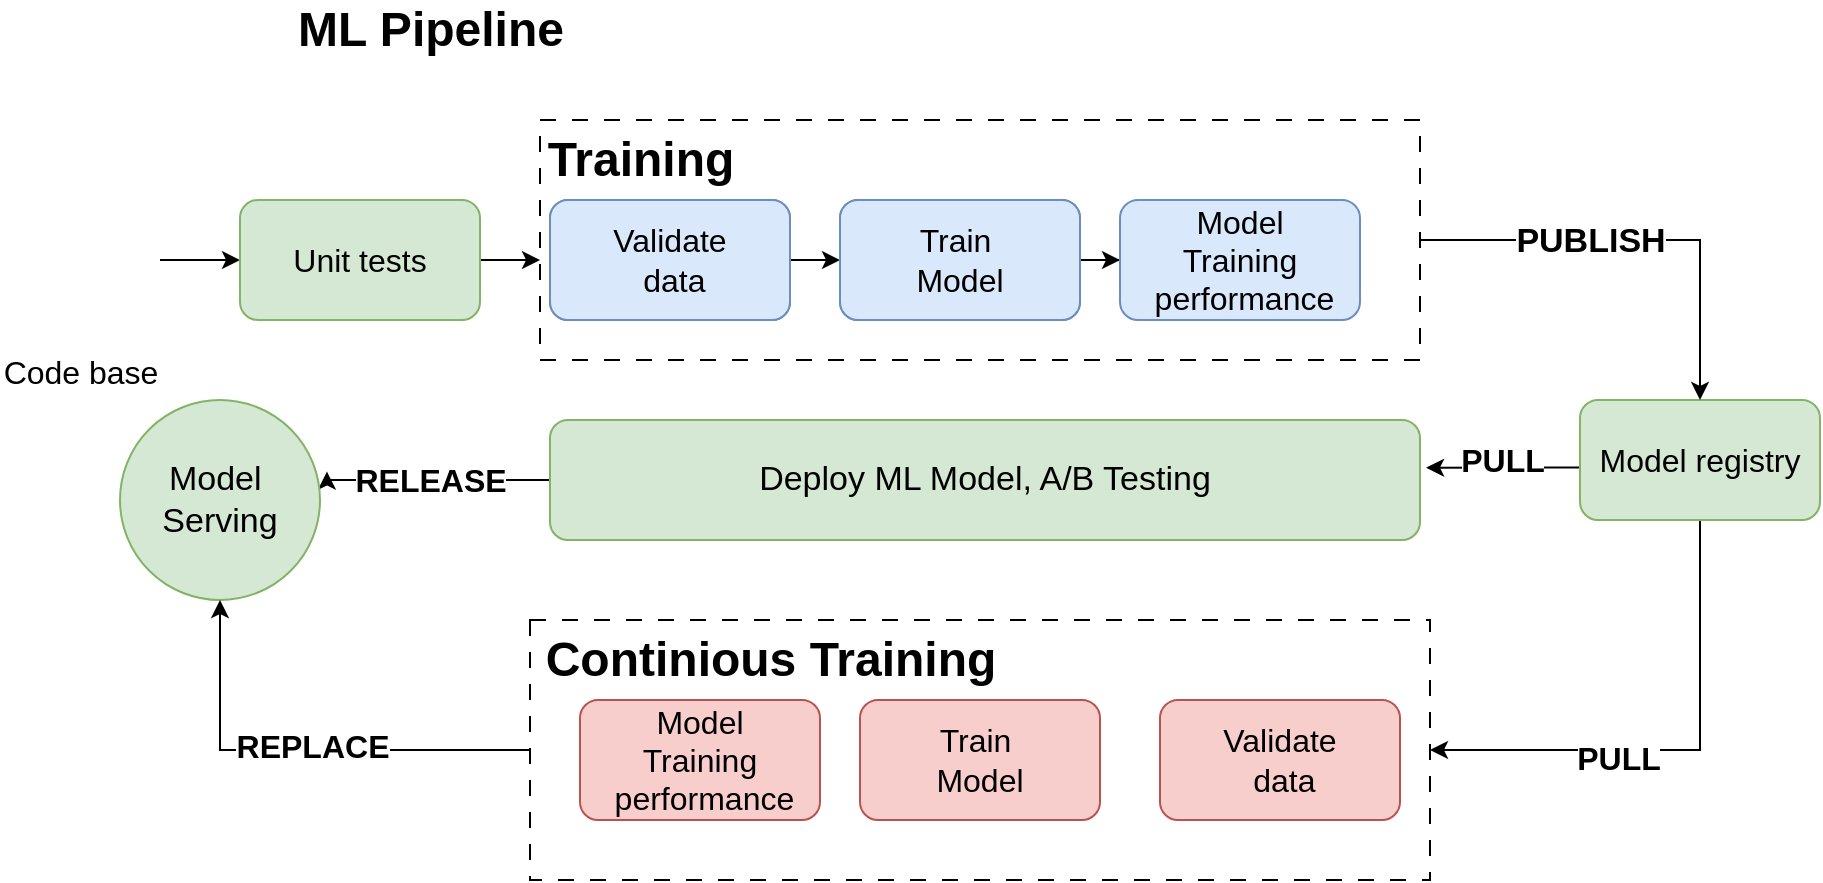 <mxfile version="21.0.6" type="device"><diagram name="Page-1" id="GQ2g21OjoDDTuYw_JZqW"><mxGraphModel dx="1900" dy="483" grid="1" gridSize="10" guides="1" tooltips="1" connect="1" arrows="1" fold="1" page="1" pageScale="1" pageWidth="850" pageHeight="1100" math="0" shadow="0"><root><mxCell id="0"/><mxCell id="1" parent="0"/><mxCell id="PXFtr3edpsSEPHkVoYPn-7" style="edgeStyle=orthogonalEdgeStyle;rounded=0;orthogonalLoop=1;jettySize=auto;html=1;entryX=0;entryY=0.5;entryDx=0;entryDy=0;" edge="1" parent="1" source="PXFtr3edpsSEPHkVoYPn-1" target="PXFtr3edpsSEPHkVoYPn-2"><mxGeometry relative="1" as="geometry"/></mxCell><mxCell id="PXFtr3edpsSEPHkVoYPn-1" value="Code base" style="shape=image;html=1;verticalAlign=top;verticalLabelPosition=bottom;labelBackgroundColor=#ffffff;imageAspect=0;aspect=fixed;image=https://cdn2.iconfinder.com/data/icons/boxicons-regular-vol-2/24/bx-git-repo-forked-128.png;fontSize=16;" vertex="1" parent="1"><mxGeometry x="-90" y="130" width="80" height="80" as="geometry"/></mxCell><mxCell id="PXFtr3edpsSEPHkVoYPn-8" style="edgeStyle=orthogonalEdgeStyle;rounded=0;orthogonalLoop=1;jettySize=auto;html=1;exitX=1;exitY=0.5;exitDx=0;exitDy=0;" edge="1" parent="1" source="PXFtr3edpsSEPHkVoYPn-2"><mxGeometry relative="1" as="geometry"><mxPoint x="180" y="170" as="targetPoint"/></mxGeometry></mxCell><mxCell id="PXFtr3edpsSEPHkVoYPn-2" value="Unit tests" style="rounded=1;whiteSpace=wrap;html=1;fontSize=16;labelBackgroundColor=none;fillColor=#d5e8d4;strokeColor=#82b366;" vertex="1" parent="1"><mxGeometry x="30" y="140" width="120" height="60" as="geometry"/></mxCell><mxCell id="PXFtr3edpsSEPHkVoYPn-9" style="edgeStyle=orthogonalEdgeStyle;rounded=0;orthogonalLoop=1;jettySize=auto;html=1;entryX=0;entryY=0.5;entryDx=0;entryDy=0;" edge="1" parent="1" source="PXFtr3edpsSEPHkVoYPn-3" target="PXFtr3edpsSEPHkVoYPn-4"><mxGeometry relative="1" as="geometry"/></mxCell><mxCell id="PXFtr3edpsSEPHkVoYPn-3" value="Validate&lt;br style=&quot;font-size: 16px;&quot;&gt;&amp;nbsp;data" style="rounded=1;whiteSpace=wrap;html=1;fontSize=16;fillColor=#dae8fc;strokeColor=#6c8ebf;" vertex="1" parent="1"><mxGeometry x="185" y="140" width="120" height="60" as="geometry"/></mxCell><mxCell id="PXFtr3edpsSEPHkVoYPn-10" style="edgeStyle=orthogonalEdgeStyle;rounded=0;orthogonalLoop=1;jettySize=auto;html=1;entryX=0;entryY=0.5;entryDx=0;entryDy=0;" edge="1" parent="1" source="PXFtr3edpsSEPHkVoYPn-4" target="PXFtr3edpsSEPHkVoYPn-5"><mxGeometry relative="1" as="geometry"/></mxCell><mxCell id="PXFtr3edpsSEPHkVoYPn-4" value="Train&amp;nbsp;&lt;br style=&quot;font-size: 16px;&quot;&gt;Model" style="rounded=1;whiteSpace=wrap;html=1;fontSize=16;fillColor=#dae8fc;strokeColor=#6c8ebf;" vertex="1" parent="1"><mxGeometry x="330" y="140" width="120" height="60" as="geometry"/></mxCell><mxCell id="PXFtr3edpsSEPHkVoYPn-18" style="edgeStyle=orthogonalEdgeStyle;rounded=0;orthogonalLoop=1;jettySize=auto;html=1;exitX=0.5;exitY=1;exitDx=0;exitDy=0;entryX=1;entryY=0.5;entryDx=0;entryDy=0;" edge="1" parent="1" source="PXFtr3edpsSEPHkVoYPn-6" target="PXFtr3edpsSEPHkVoYPn-14"><mxGeometry relative="1" as="geometry"/></mxCell><mxCell id="PXFtr3edpsSEPHkVoYPn-35" value="&lt;b&gt;&lt;font style=&quot;font-size: 16px;&quot;&gt;PULL&lt;/font&gt;&lt;/b&gt;" style="edgeLabel;html=1;align=center;verticalAlign=middle;resizable=0;points=[];" vertex="1" connectable="0" parent="PXFtr3edpsSEPHkVoYPn-18"><mxGeometry x="0.246" y="4" relative="1" as="geometry"><mxPoint as="offset"/></mxGeometry></mxCell><mxCell id="PXFtr3edpsSEPHkVoYPn-25" style="edgeStyle=orthogonalEdgeStyle;rounded=0;orthogonalLoop=1;jettySize=auto;html=1;exitX=0;exitY=0.5;exitDx=0;exitDy=0;entryX=1.007;entryY=0.397;entryDx=0;entryDy=0;entryPerimeter=0;" edge="1" parent="1" source="PXFtr3edpsSEPHkVoYPn-6" target="PXFtr3edpsSEPHkVoYPn-24"><mxGeometry relative="1" as="geometry"><Array as="points"><mxPoint x="700" y="274"/></Array></mxGeometry></mxCell><mxCell id="PXFtr3edpsSEPHkVoYPn-34" value="&lt;b&gt;&lt;font style=&quot;font-size: 16px;&quot;&gt;PULL&lt;/font&gt;&lt;/b&gt;" style="edgeLabel;html=1;align=center;verticalAlign=middle;resizable=0;points=[];" vertex="1" connectable="0" parent="PXFtr3edpsSEPHkVoYPn-25"><mxGeometry x="-0.391" relative="1" as="geometry"><mxPoint x="-19" y="-4" as="offset"/></mxGeometry></mxCell><mxCell id="PXFtr3edpsSEPHkVoYPn-6" value="Model registry" style="rounded=1;whiteSpace=wrap;html=1;fontSize=16;fillColor=#d5e8d4;strokeColor=#82b366;" vertex="1" parent="1"><mxGeometry x="700" y="240" width="120" height="60" as="geometry"/></mxCell><mxCell id="PXFtr3edpsSEPHkVoYPn-12" value="ML Pipeline" style="text;strokeColor=none;fillColor=none;html=1;fontSize=24;fontStyle=1;verticalAlign=middle;align=center;" vertex="1" parent="1"><mxGeometry x="-90" y="40" width="430" height="30" as="geometry"/></mxCell><mxCell id="PXFtr3edpsSEPHkVoYPn-19" value="" style="group" vertex="1" connectable="0" parent="1"><mxGeometry x="185" y="360" width="440" height="120" as="geometry"/></mxCell><mxCell id="PXFtr3edpsSEPHkVoYPn-14" value="" style="rounded=0;whiteSpace=wrap;html=1;glass=0;dashed=1;dashPattern=8 8;" vertex="1" parent="PXFtr3edpsSEPHkVoYPn-19"><mxGeometry x="-10" y="-10" width="450" height="130" as="geometry"/></mxCell><mxCell id="PXFtr3edpsSEPHkVoYPn-15" value="Validate&lt;br style=&quot;font-size: 16px;&quot;&gt;&amp;nbsp;data" style="rounded=1;whiteSpace=wrap;html=1;fontSize=16;fillColor=#f8cecc;strokeColor=#b85450;" vertex="1" parent="PXFtr3edpsSEPHkVoYPn-19"><mxGeometry x="305" y="30" width="120" height="60" as="geometry"/></mxCell><mxCell id="PXFtr3edpsSEPHkVoYPn-16" value="Train&amp;nbsp;&lt;br style=&quot;font-size: 16px;&quot;&gt;Model" style="rounded=1;whiteSpace=wrap;html=1;fontSize=16;fillColor=#f8cecc;strokeColor=#b85450;" vertex="1" parent="PXFtr3edpsSEPHkVoYPn-19"><mxGeometry x="155" y="30" width="120" height="60" as="geometry"/></mxCell><mxCell id="PXFtr3edpsSEPHkVoYPn-17" value="Model&lt;br style=&quot;font-size: 16px;&quot;&gt;Training&lt;br style=&quot;font-size: 16px;&quot;&gt;&amp;nbsp;performance" style="rounded=1;whiteSpace=wrap;html=1;fontSize=16;fillColor=#f8cecc;strokeColor=#b85450;" vertex="1" parent="PXFtr3edpsSEPHkVoYPn-19"><mxGeometry x="15" y="30" width="120" height="60" as="geometry"/></mxCell><mxCell id="PXFtr3edpsSEPHkVoYPn-30" value="Continious Training" style="text;strokeColor=none;fillColor=none;html=1;fontSize=24;fontStyle=1;verticalAlign=middle;align=center;" vertex="1" parent="PXFtr3edpsSEPHkVoYPn-19"><mxGeometry y="-10" width="220" height="40" as="geometry"/></mxCell><mxCell id="PXFtr3edpsSEPHkVoYPn-22" value="" style="group" vertex="1" connectable="0" parent="1"><mxGeometry x="180" y="100" width="440" height="120" as="geometry"/></mxCell><mxCell id="PXFtr3edpsSEPHkVoYPn-13" value="" style="rounded=0;whiteSpace=wrap;html=1;glass=0;fillColor=none;dashed=1;dashPattern=8 8;" vertex="1" parent="PXFtr3edpsSEPHkVoYPn-22"><mxGeometry width="440" height="120" as="geometry"/></mxCell><mxCell id="PXFtr3edpsSEPHkVoYPn-5" value="Model&lt;br style=&quot;font-size: 16px;&quot;&gt;Training&lt;br style=&quot;font-size: 16px;&quot;&gt;&amp;nbsp;performance" style="rounded=1;whiteSpace=wrap;html=1;fontSize=16;fillColor=#dae8fc;strokeColor=#6c8ebf;" vertex="1" parent="PXFtr3edpsSEPHkVoYPn-22"><mxGeometry x="290" y="40" width="120" height="60" as="geometry"/></mxCell><mxCell id="PXFtr3edpsSEPHkVoYPn-20" value="Validate&lt;br style=&quot;font-size: 16px;&quot;&gt;&amp;nbsp;data" style="rounded=1;whiteSpace=wrap;html=1;fontSize=16;fillColor=#dae8fc;strokeColor=#6c8ebf;" vertex="1" parent="PXFtr3edpsSEPHkVoYPn-22"><mxGeometry x="5" y="40" width="120" height="60" as="geometry"/></mxCell><mxCell id="PXFtr3edpsSEPHkVoYPn-21" value="Train&amp;nbsp;&lt;br style=&quot;font-size: 16px;&quot;&gt;Model" style="rounded=1;whiteSpace=wrap;html=1;fontSize=16;fillColor=#dae8fc;strokeColor=#6c8ebf;" vertex="1" parent="PXFtr3edpsSEPHkVoYPn-22"><mxGeometry x="150" y="40" width="120" height="60" as="geometry"/></mxCell><mxCell id="PXFtr3edpsSEPHkVoYPn-29" value="Training" style="text;strokeColor=none;fillColor=none;html=1;fontSize=24;fontStyle=1;verticalAlign=middle;align=center;" vertex="1" parent="PXFtr3edpsSEPHkVoYPn-22"><mxGeometry width="100" height="40" as="geometry"/></mxCell><mxCell id="PXFtr3edpsSEPHkVoYPn-23" style="edgeStyle=orthogonalEdgeStyle;rounded=0;orthogonalLoop=1;jettySize=auto;html=1;entryX=0.5;entryY=0;entryDx=0;entryDy=0;" edge="1" parent="1" source="PXFtr3edpsSEPHkVoYPn-13" target="PXFtr3edpsSEPHkVoYPn-6"><mxGeometry relative="1" as="geometry"/></mxCell><mxCell id="PXFtr3edpsSEPHkVoYPn-33" value="&lt;font style=&quot;font-size: 17px;&quot;&gt;&lt;b&gt;PUBLISH&lt;/b&gt;&lt;/font&gt;" style="edgeLabel;html=1;align=center;verticalAlign=middle;resizable=0;points=[];" vertex="1" connectable="0" parent="PXFtr3edpsSEPHkVoYPn-23"><mxGeometry x="-0.226" y="-1" relative="1" as="geometry"><mxPoint as="offset"/></mxGeometry></mxCell><mxCell id="PXFtr3edpsSEPHkVoYPn-27" style="edgeStyle=orthogonalEdgeStyle;rounded=0;orthogonalLoop=1;jettySize=auto;html=1;exitX=0;exitY=0.5;exitDx=0;exitDy=0;entryX=1.035;entryY=0.358;entryDx=0;entryDy=0;entryPerimeter=0;" edge="1" parent="1" source="PXFtr3edpsSEPHkVoYPn-24" target="PXFtr3edpsSEPHkVoYPn-26"><mxGeometry relative="1" as="geometry"><Array as="points"><mxPoint x="74" y="280"/></Array></mxGeometry></mxCell><mxCell id="PXFtr3edpsSEPHkVoYPn-32" value="RELEASE" style="edgeLabel;html=1;align=center;verticalAlign=middle;resizable=0;points=[];fontStyle=1;fontSize=16;" vertex="1" connectable="0" parent="PXFtr3edpsSEPHkVoYPn-27"><mxGeometry x="-0.226" y="-3" relative="1" as="geometry"><mxPoint x="-15" y="3" as="offset"/></mxGeometry></mxCell><mxCell id="PXFtr3edpsSEPHkVoYPn-24" value="&lt;font style=&quot;font-size: 17px;&quot;&gt;Deploy ML Model, A/B Testing&lt;/font&gt;" style="rounded=1;whiteSpace=wrap;html=1;fillColor=#d5e8d4;strokeColor=#82b366;" vertex="1" parent="1"><mxGeometry x="185" y="250" width="435" height="60" as="geometry"/></mxCell><mxCell id="PXFtr3edpsSEPHkVoYPn-26" value="Model&amp;nbsp;&lt;br style=&quot;font-size: 17px;&quot;&gt;Serving" style="ellipse;whiteSpace=wrap;html=1;aspect=fixed;fillColor=#d5e8d4;strokeColor=#82b366;fontSize=17;" vertex="1" parent="1"><mxGeometry x="-30" y="240" width="100" height="100" as="geometry"/></mxCell><mxCell id="PXFtr3edpsSEPHkVoYPn-28" style="edgeStyle=orthogonalEdgeStyle;rounded=0;orthogonalLoop=1;jettySize=auto;html=1;entryX=0.5;entryY=1;entryDx=0;entryDy=0;" edge="1" parent="1" source="PXFtr3edpsSEPHkVoYPn-14" target="PXFtr3edpsSEPHkVoYPn-26"><mxGeometry relative="1" as="geometry"/></mxCell><mxCell id="PXFtr3edpsSEPHkVoYPn-31" value="REPLACE" style="edgeLabel;html=1;align=center;verticalAlign=middle;resizable=0;points=[];fontStyle=1;fontSize=16;" vertex="1" connectable="0" parent="PXFtr3edpsSEPHkVoYPn-28"><mxGeometry x="-0.052" y="-2" relative="1" as="geometry"><mxPoint as="offset"/></mxGeometry></mxCell></root></mxGraphModel></diagram></mxfile>